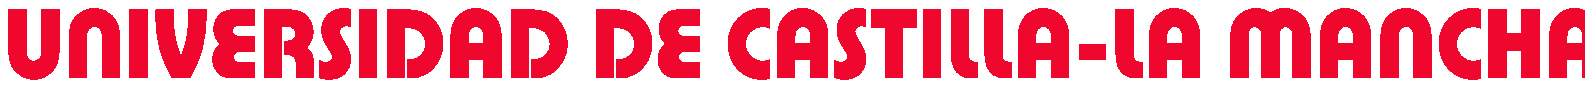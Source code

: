 % Converted from PostScript(TM) to MetaPost by pstoedit
% MetaPost backend contributed by Scott Pakin <pakin@uiuc.edu>
% pstoedit is Copyright (C) 1993 - 2003 Wolfgang Glunz <wglunz@pstoedit.net>

% Generate structured PostScript
prologues := 1;

% Display a given string with its *baseline* at a given location
% and with a given rotation angle
vardef showtext(expr origin)(expr angle)(expr string) =
  draw string infont defaultfont scaled defaultscale
    rotated angle shifted origin;
enddef;

beginfig(1);
linecap := butt;
linejoin := mitered;

color fg, bg;
fg := (0.941178,0.027442,0.180403);
bg := (1,1,1);


% -------------------- UNIVERSIDAD DE CASTILLA LA MANCHA ----------------------------------------
drawoptions (withcolor fg);
% U
fill (27.6479,293.105)--(27.6479,278.464)..controls (27.6479,275.19) and (28.2769,273.203)..(29.8508,271.29)
	..controls (31.5996,269.193) and (33.9788,268.09)..(36.7068,268.09)
	..controls (39.2256,268.09) and (41.5347,269.083)..(43.2136,270.923)
	..controls (44.9976,272.909) and (45.7324,275.006)..(45.7324,278.464)
	--(45.7324,293.105)--(39.5056,293.105)--(39.5056,277.802)
	..controls (39.5056,275.889) and (38.3518,274.565)..(36.7078,274.565)
	..controls (35.658,274.565) and (34.679,275.153)..(34.2239,276.11)
	..controls (33.9441,276.661) and (33.874,277.177)..(33.874,278.428)
	--(33.874,293.106)--(27.6482,293.106)--cycle withcolor fg;
% N
fill (55.6279,268.568)--(55.6279,283.835)..controls (55.6279,285.784) and (56.7827,287.109)..(58.4968,287.109)
	..controls (60.2456,287.109) and (61.2598,285.931)..(61.2598,283.835)
	--(61.2598,268.568)--(67.4866,268.568)--(67.4866,283.172)
	..controls (67.4866,286.408) and (66.8567,288.433)..(65.2827,290.345)
	..controls (63.5688,292.442) and (61.1548,293.582)..(58.4268,293.582)
	..controls (55.908,293.582) and (53.6338,292.589)..(51.9199,290.712)
	..controls (50.1011,288.763) and (49.4011,286.667)..(49.4011,283.172)
	--(49.4011,268.568)--(55.6279,268.568)--cycle;
% I
fill (71.2595,268.568)--(77.4863,268.568)--(77.4863,293.104)
	--(71.2595,293.104)--cycle;
% V
fill (80.658,293.105)..controls (80.623,292.222) and (80.5881,291.818)..(80.5881,291.192)
	..controls (80.5881,286.63) and (81.147,282.179)..(82.197,278.464)
	..controls (83.177,275.007) and (84.4009,272.21)..(86.605,268.568)
	--(92.6919,268.568)..controls (94.8608,272.21) and (96.1199,275.006)..(97.0647,278.464)
	..controls (98.1145,282.18) and (98.6736,286.631)..(98.6736,291.156)
	..controls (98.6736,291.818) and (98.6736,292.223)..(98.6387,293.105)
	--(92.4128,293.105)--(92.4128,292.259)..controls (92.4128,285.196) and (91.7129,281.003)..(89.6489,276.183)
	..controls (88.6702,278.427) and (88.2151,279.899)..(87.7251,282.216)
	..controls (87.0603,285.27) and (86.8513,287.808)..(86.8513,292.259)
	--(86.8513,293.105)--(80.6594,293.105)--cycle;
% E
fill (115.926,274.123)--(110.539,274.123)..controls (109.279,274.123) and (108.44,274.932)..(108.44,276.109)
	..controls (108.44,277.249) and (109.28,278.058)..(110.609,278.095)
	--(115.926,278.095)--(115.926,283.576)--(110.329,283.576)
	..controls (109.069,283.576) and (108.16,284.421)..(108.16,285.598)
	..controls (108.16,286.739) and (108.964,287.475)..(110.258,287.549)
	--(115.925,287.549)--(115.925,293.103)--(108.579,293.103)
	..controls (106.935,293.103) and (105.71,292.772)..(104.661,292.147)
	..controls (102.667,290.934) and (101.442,288.615)..(101.442,286.188)
	..controls (101.442,284.054) and (102.247,282.288)..(103.891,280.817)
	..controls (101.967,279.272) and (101.058,277.47)..(101.058,275.225)
	..controls (101.058,273.606) and (101.653,272.025)..(102.702,270.773)
	..controls (103.927,269.339) and (105.536,268.602)..(107.635,268.566)
	--(115.926,268.566)--(115.926,274.121)--cycle;
% R
fill (119.683,268.568)--(125.91,268.568)--(125.91,287.109)
	--(127.974,287.109)..controls (129.863,287.109) and (130.948,286.153)..(130.948,284.461)
	..controls (130.948,282.731) and (129.828,281.812)..(127.66,281.812)
	--(126.96,281.812)--(126.96,276.993)--(127.765,276.993)
	..controls (130.144,276.993) and (131.088,276.037)..(131.124,273.498)
	--(131.124,268.569)--(137.349,268.569)--(137.349,273.572)
	..controls (137.349,276.441) and (136.615,278.06)..(134.656,279.642)
	..controls (136.404,281.224) and (137.174,282.88)..(137.174,285.234)
	..controls (137.174,288.139) and (135.809,290.568)..(133.396,291.929)
	..controls (131.857,292.775) and (130.283,293.106)..(127.275,293.106)
	--(119.683,293.106)--(119.683,268.569)--cycle;
% S
fill (139.516,268.715)..controls (140.915,268.236) and (141.789,268.089)..(143.049,268.089)
	..controls (147.596,268.089) and (150.64,270.958)..(150.64,275.299)
	..controls (150.64,276.513) and (150.395,277.617)..(149.94,278.72)
	..controls (149.591,279.529) and (149.206,280.155)..(147.981,282.177)
	..controls (147.071,283.611) and (146.721,284.531)..(146.721,285.267)
	..controls (146.721,286.517) and (147.701,287.363)..(149.135,287.363)
	..controls (149.659,287.363) and (150.009,287.289)..(150.674,287.069)
	--(150.674,293.249)..controls (149.519,293.506) and (148.925,293.58)..(148.05,293.58)
	..controls (143.572,293.58) and (140.284,290.306)..(140.284,285.854)
	..controls (140.284,284.567) and (140.564,283.316)..(141.194,281.918)
	..controls (141.613,281.036) and (141.823,280.668)..(143.292,278.424)
	..controls (143.992,277.321) and (144.272,276.732)..(144.272,276.07)
	..controls (144.272,274.966) and (143.187,274.194)..(141.683,274.194)
	..controls (140.914,274.194) and (140.389,274.341)..(139.515,274.782)
	--(139.515,268.713)--cycle;
% I
fill (153.895,268.568)--(160.121,268.568)--(160.121,293.104)
	--(153.895,293.104)--cycle;
% D
fill (163.923,268.568)--(170.149,268.568)--(170.149,286.74)
	--(171.198,286.74)..controls (175.221,286.74) and (177.739,284.422)..(177.739,280.744)
	..controls (177.739,277.323) and (175.431,275.116)..(171.862,275.116)
	..controls (171.688,275.116) and (171.478,275.116)..(171.198,275.116)
	--(171.198,268.568)--(171.722,268.568)..controls (174.275,268.568) and (175.99,268.972)..(177.948,270.113)
	..controls (181.691,272.283) and (183.93,276.366)..(183.93,280.891)
	..controls (183.93,284.46) and (182.496,287.807)..(179.942,290.125)
	..controls (177.494,292.332) and (175.15,293.068)..(170.532,293.104)
	--(163.921,293.104)--(163.921,268.567)--cycle;
% A
fill (204.897,268.568)--(204.897,283.172)..controls (204.897,286.408) and (204.268,288.433)..(202.693,290.345)
	..controls (200.979,292.442) and (198.565,293.582)..(195.872,293.582)
	..controls (193.073,293.582) and (190.59,292.368)..(188.876,290.161)
	..controls (187.406,288.284) and (186.812,286.335)..(186.812,283.171)
	--(186.812,268.568)--(193.039,268.568)--(193.039,275.262)
	--(198.671,275.262)--(198.671,268.568)--(204.898,268.568)
   --(198.67,280.818)--(193.038,280.818)--(193.038,283.209)
	..controls (193.038,284.239) and (193.108,284.828)..(193.318,285.344)
	..controls (193.738,286.41) and (194.717,287.109)..(195.872,287.109)
	..controls (196.922,287.109) and (197.866,286.483)..(198.321,285.564)
	..controls (198.601,284.938) and (198.67,284.462)..(198.67,283.209)
	--(198.67,280.819)--cycle;
% D
fill (208.67,268.568)--(214.896,268.568)--(214.896,286.74)
	--(215.946,286.74)..controls (219.969,286.74) and (222.486,284.422)..(222.486,280.744)
	..controls (222.486,277.323) and (220.178,275.116)..(216.609,275.116)
	..controls (216.435,275.116) and (216.225,275.116)..(215.945,275.116)
	--(215.945,268.568)--(216.469,268.568)..controls (219.022,268.568) and (220.737,268.972)..(222.695,270.113)
	..controls (226.438,272.283) and (228.677,276.366)..(228.677,280.891)
	..controls (228.677,284.46) and (227.243,287.807)..(224.689,290.125)
	..controls (222.24,292.332) and (219.896,293.068)..(215.28,293.104)
	--(208.668,293.104)--(208.668,268.567)--cycle;
% D
fill (239.177,268.568)--(245.403,268.568)--(245.403,286.74)
	--(246.453,286.74)..controls (250.476,286.74) and (252.995,284.422)..(252.995,280.744)
	..controls (252.995,277.323) and (250.686,275.116)..(247.118,275.116)
	..controls (246.943,275.116) and (246.733,275.116)..(246.453,275.116)
	--(246.453,268.568)--(246.978,268.568)..controls (249.531,268.568) and (251.246,268.972)..(253.205,270.113)
	..controls (256.948,272.283) and (259.187,276.366)..(259.187,280.891)
	..controls (259.187,284.46) and (257.753,287.807)..(255.199,290.125)
	..controls (252.751,292.332) and (250.407,293.068)..(245.789,293.104)
	--(239.177,293.104)--(239.177,268.567)--cycle;
% E
fill (276.233,274.123)--(270.846,274.123)..controls (269.587,274.123) and (268.748,274.932)..(268.748,276.109)
	..controls (268.748,277.249) and (269.588,278.058)..(270.917,278.095)
	--(276.234,278.095)--(276.234,283.576)--(270.637,283.576)
	..controls (269.377,283.576) and (268.468,284.421)..(268.468,285.598)
	..controls (268.468,286.739) and (269.273,287.475)..(270.567,287.549)
	--(276.234,287.549)--(276.234,293.103)--(268.888,293.103)
	..controls (267.244,293.103) and (266.02,292.772)..(264.97,292.147)
	..controls (262.976,290.934) and (261.752,288.615)..(261.752,286.188)
	..controls (261.752,284.054) and (262.556,282.288)..(264.2,280.817)
	..controls (262.276,279.272) and (261.366,277.47)..(261.366,275.225)
	..controls (261.366,273.606) and (261.961,272.025)..(263.01,270.773)
	..controls (264.235,269.339) and (265.844,268.602)..(267.943,268.566)
	--(276.233,268.566)--(276.233,274.121)--cycle;
% C
fill (301.637,275.079)..controls (300.482,274.711) and (299.853,274.601)..(298.944,274.601)
	..controls (295.446,274.601) and (292.787,277.287)..(292.787,280.818)
	..controls (292.787,284.349) and (295.411,287.035)..(298.874,287.035)
	..controls (299.783,287.035) and (300.518,286.925)..(301.637,286.557)
	--(301.637,293.178)..controls (300.482,293.472) and (299.818,293.583)..(298.769,293.583)
	..controls (292.018,293.583) and (286.595,287.918)..(286.595,280.855)
	..controls (286.595,277.287) and (287.924,273.976)..(290.338,271.548)
	..controls (292.682,269.157) and (295.376,268.09)..(298.839,268.09)
	..controls (299.958,268.09) and (300.553,268.164)..(301.637,268.458)
	--(301.637,275.079)--cycle;
% A
fill (322.521,268.568)--(322.521,283.172)..controls (322.521,286.408) and (321.891,288.433)..(320.317,290.345)
	..controls (318.603,292.442) and (316.189,293.582)..(313.495,293.582)
	..controls (310.697,293.582) and (308.213,292.368)..(306.5,290.161)
	..controls (305.03,288.284) and (304.436,286.335)..(304.436,283.171)
	--(304.436,268.568)--(310.662,268.568)--(310.662,275.262)
	--(316.294,275.262)--(316.294,268.568)--(322.522,268.568)
   --(316.294,280.818)--(310.662,280.818)--(310.662,283.209)
	..controls (310.662,284.239) and (310.732,284.828)..(310.942,285.344)
	..controls (311.362,286.41) and (312.341,287.109)..(313.496,287.109)
	..controls (314.546,287.109) and (315.49,286.483)..(315.944,285.564)
	..controls (316.224,284.938) and (316.294,284.462)..(316.294,283.209)
	--(316.294,280.819)--cycle;
% S
fill (325.035,268.715)..controls (326.434,268.236) and (327.309,268.089)..(328.568,268.089)
	..controls (333.115,268.089) and (336.159,270.958)..(336.159,275.299)
	..controls (336.159,276.513) and (335.914,277.617)..(335.459,278.72)
	..controls (335.109,279.529) and (334.724,280.155)..(333.5,282.177)
	..controls (332.591,283.611) and (332.24,284.531)..(332.24,285.267)
	..controls (332.24,286.517) and (333.22,287.363)..(334.654,287.363)
	..controls (335.178,287.363) and (335.529,287.289)..(336.193,287.069)
	--(336.193,293.249)..controls (335.038,293.506) and (334.444,293.58)..(333.569,293.58)
	..controls (329.091,293.58) and (325.803,290.306)..(325.803,285.854)
	..controls (325.803,284.567) and (326.083,283.316)..(326.713,281.918)
	..controls (327.132,281.036) and (327.342,280.668)..(328.811,278.424)
	..controls (329.511,277.321) and (329.791,276.732)..(329.791,276.07)
	..controls (329.791,274.966) and (328.707,274.194)..(327.202,274.194)
	..controls (326.432,274.194) and (325.908,274.341)..(325.033,274.782)
	--(325.033,268.713)--cycle;
% T
fill (343.156,268.568)--(349.383,268.568)--(349.383,286.593)
	--(354.28,286.593)--(354.28,293.104)--(338.259,293.104)
	--(338.259,286.593)--(343.156,286.593)--(343.156,268.568)
	--cycle;
% I
fill (356.967,268.568)--(363.193,268.568)--(363.193,293.104)
	--(356.967,293.104)--cycle;
% L
fill (376.44,274.196)..controls (376.265,274.196) and (376.16,274.196)..(376.055,274.196)
	..controls (374.971,274.196) and (374.271,274.417)..(373.781,274.895)
	..controls (373.256,275.483) and (373.116,276.072)..(373.116,277.874)
	--(373.116,293.104)--(366.891,293.104)--(366.891,278.426)
	..controls (366.891,275.667) and (367.205,273.791)..(367.869,272.393)
	..controls (369.093,269.892) and (371.052,268.641)..(373.991,268.568)
	--(376.44,268.568)--(376.44,274.196)--cycle;
% L
fill (388.543,274.196)..controls (388.368,274.196) and (388.263,274.196)..(388.158,274.196)
	..controls (387.074,274.196) and (386.374,274.417)..(385.885,274.895)
	..controls (385.36,275.483) and (385.219,276.072)..(385.219,277.874)
	--(385.219,293.104)--(378.994,293.104)--(378.994,278.426)
	..controls (378.994,275.667) and (379.309,273.791)..(379.974,272.393)
	..controls (381.198,269.892) and (383.156,268.641)..(386.094,268.568)
	--(388.543,268.568)--(388.543,274.196)--cycle;
% A
fill (409.183,268.568)--(409.183,283.172)..controls (409.183,286.408) and (408.554,288.433)..(406.979,290.345)
	..controls (405.265,292.442) and (402.851,293.582)..(400.158,293.582)
	..controls (397.359,293.582) and (394.876,292.368)..(393.161,290.161)
	..controls (391.691,288.284) and (391.097,286.335)..(391.097,283.171)
	--(391.097,268.568)--(397.324,268.568)--(397.324,275.262)
	--(402.956,275.262)--(402.956,268.568)--(409.183,268.568)
	--(402.956,280.818)--(397.324,280.818)--(397.324,283.209)
	..controls (397.324,284.239) and (397.394,284.828)..(397.604,285.344)
	..controls (398.024,286.41) and (399.004,287.109)..(400.159,287.109)
	..controls (401.208,287.109) and (402.152,286.483)..(402.607,285.564)
	..controls (402.886,284.938) and (402.957,284.462)..(402.957,283.209)
	--(402.957,280.819)--cycle;
% -
fill (412.991,275.337)--(422.471,275.337)--(422.471,280.745)
	--(412.991,280.745)--cycle;
% L
fill (435.728,274.196)..controls (435.553,274.196) and (435.448,274.196)..(435.343,274.196)
	..controls (434.259,274.196) and (433.559,274.417)..(433.069,274.895)
	..controls (432.544,275.483) and (432.404,276.072)..(432.404,277.874)
	--(432.404,293.104)--(426.178,293.104)--(426.178,278.426)
	..controls (426.178,275.667) and (426.492,273.791)..(427.157,272.393)
	..controls (428.382,269.892) and (430.341,268.641)..(433.28,268.568)
	--(435.729,268.568)--(435.729,274.196)--cycle;
% A
fill (456.367,268.568)--(456.367,283.172)..controls (456.367,286.408) and (455.736,288.433)..(454.163,290.345)
	..controls (452.449,292.442) and (450.035,293.582)..(447.341,293.582)
	..controls (444.543,293.582) and (442.059,292.368)..(440.345,290.161)
	..controls (438.875,288.284) and (438.281,286.335)..(438.281,283.171)
	--(438.281,268.568)--(444.507,268.568)--(444.507,275.262)
	--(450.139,275.262)--(450.139,268.568)--(456.367,268.568)
	--(450.14,280.818)--(444.508,280.818)--(444.508,283.209)
	..controls (444.508,284.239) and (444.579,284.828)..(444.788,285.344)
	..controls (445.208,286.41) and (446.187,287.109)..(447.341,287.109)
	..controls (448.391,287.109) and (449.336,286.483)..(449.79,285.564)
	..controls (450.07,284.938) and (450.14,284.462)..(450.14,283.209)
	--(450.14,280.819)--cycle;
% M
fill (473.776,268.568)--(473.776,282.804)..controls (473.776,282.878) and (473.776,282.952)..(473.776,283.208)
	..controls (473.776,283.502) and (473.776,283.649)..(473.776,283.833)
	..controls (473.811,284.642) and (473.846,284.936)..(473.951,285.378)
	..controls (474.23,286.371) and (475.14,287.07)..(476.225,287.07)
	..controls (477.098,287.07) and (477.868,286.593)..(478.323,285.819)
	..controls (478.637,285.269) and (478.707,284.752)..(478.707,283.354)
	--(478.707,268.567)--(484.935,268.567)--(484.935,283.354)
	..controls (484.935,284.715) and (485.039,285.267)..(485.32,285.819)
	..controls (485.739,286.592) and (486.544,287.07)..(487.418,287.07)
	..controls (488.258,287.07) and (489.027,286.628)..(489.482,285.892)
	..controls (489.797,285.377) and (489.866,284.863)..(489.866,283.539)
	--(489.866,268.567)--(496.093,268.567)--(496.093,283.612)
	..controls (496.093,286.334) and (495.464,288.394)..(494.099,290.085)
	..controls (492.351,292.292) and (489.691,293.58)..(486.999,293.58)
	..controls (485.075,293.58) and (483.466,293.065)..(481.786,291.852)
	..controls (480.073,293.065) and (478.498,293.58)..(476.574,293.58)
	..controls (474.055,293.58) and (471.606,292.477)..(469.892,290.527)
	..controls (468.248,288.651) and (467.584,286.592)..(467.549,283.39)
	--(467.549,268.565)--(473.775,268.565)--cycle;
% A
fill (517.926,268.568)--(517.926,283.172)..controls (517.926,286.408) and (517.296,288.433)..(515.722,290.345)
	..controls (514.008,292.442) and (511.594,293.582)..(508.9,293.582)
	..controls (506.101,293.582) and (503.618,292.368)..(501.904,290.161)
	..controls (500.434,288.284) and (499.84,286.335)..(499.84,283.171)
	--(499.84,268.568)--(506.067,268.568)--(506.067,275.262)
	--(511.699,275.262)--(511.699,268.568)--(517.927,268.568)
	--(511.698,280.818)--(506.066,280.818)--(506.066,283.209)
	..controls (506.066,284.239) and (506.136,284.828)..(506.346,285.344)
	..controls (506.766,286.41) and (507.746,287.109)..(508.9,287.109)
	..controls (509.95,287.109) and (510.894,286.483)..(511.349,285.564)
	..controls (511.629,284.938) and (511.698,284.462)..(511.698,283.209)
	--(511.698,280.819)--cycle;
% N
fill (527.82,268.568)--(527.82,283.835)..controls (527.82,285.784) and (528.975,287.109)..(530.688,287.109)
	..controls (532.437,287.109) and (533.452,285.931)..(533.452,283.835)
	--(533.452,268.568)--(539.678,268.568)--(539.678,283.172)
	..controls (539.678,286.408) and (539.049,288.433)..(537.475,290.345)
	..controls (535.761,292.442) and (533.347,293.582)..(530.619,293.582)
	..controls (528.1,293.582) and (525.826,292.589)..(524.112,290.712)
	..controls (522.293,288.763) and (521.593,286.667)..(521.593,283.172)
	--(521.593,268.568)--(527.82,268.568)--cycle;
% C
fill (557.585,275.079)..controls (556.431,274.711) and (555.801,274.601)..(554.891,274.601)
	..controls (551.393,274.601) and (548.734,277.287)..(548.734,280.818)
	..controls (548.734,284.349) and (551.358,287.035)..(554.821,287.035)
	..controls (555.731,287.035) and (556.465,286.925)..(557.584,286.557)
	--(557.584,293.178)..controls (556.43,293.472) and (555.765,293.583)..(554.716,293.583)
	..controls (547.965,293.583) and (542.542,287.918)..(542.542,280.855)
	..controls (542.542,277.287) and (543.871,273.976)..(546.285,271.548)
	..controls (548.629,269.157) and (551.322,268.09)..(554.785,268.09)
	..controls (555.905,268.09) and (556.499,268.164)..(557.584,268.458)
	--(557.584,275.079)--cycle;
% H
fill (560.488,268.568)--(566.715,268.568)--(566.715,278.427)
	--(572.346,278.427)--(572.346,268.568)--(578.572,268.568)
	--(578.572,293.105)--(572.346,293.105)--(572.346,284.571)
	--(566.715,284.571)--(566.715,293.105)--(560.488,293.105)
	--(560.488,268.568)--cycle;
% A
fill (600.446,268.568)--(600.446,283.172)..controls (600.446,286.408) and (599.817,288.433)..(598.243,290.345)
	..controls (596.529,292.442) and (594.115,293.582)..(591.421,293.582)
	..controls (588.622,293.582) and (586.139,292.368)..(584.425,290.161)
	..controls (582.956,288.284) and (582.361,286.335)..(582.361,283.171)
	--(582.361,268.568)--(588.587,268.568)--(588.587,275.262)
	--(594.219,275.262)--(594.219,268.568)--(600.445,268.568)
	--(594.219,280.818)--(588.587,280.818)--(588.587,283.209)
	..controls (588.587,284.239) and (588.657,284.828)..(588.867,285.344)
	..controls (589.286,286.41) and (590.266,287.109)..(591.42,287.109)
	..controls (592.47,287.109) and (593.414,286.483)..(593.869,285.564)
	..controls (594.149,284.938) and (594.219,284.462)..(594.219,283.209)
	--(594.219,280.819)--cycle;

endfig;
end

